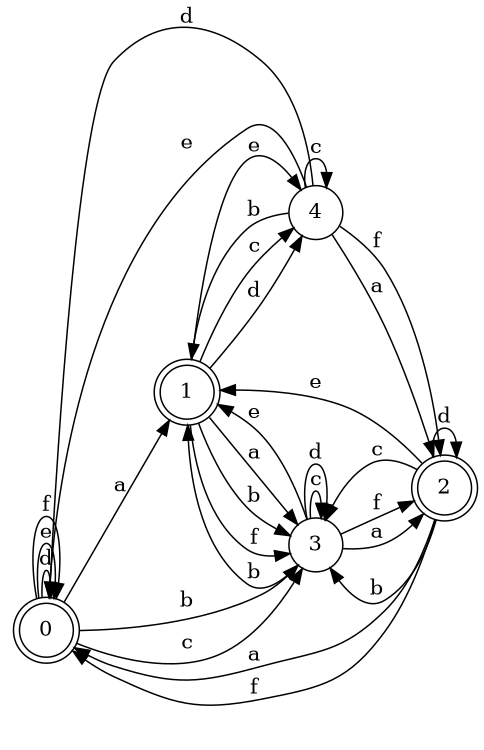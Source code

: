 digraph n4_8 {
__start0 [label="" shape="none"];

rankdir=LR;
size="8,5";

s0 [style="rounded,filled", color="black", fillcolor="white" shape="doublecircle", label="0"];
s1 [style="rounded,filled", color="black", fillcolor="white" shape="doublecircle", label="1"];
s2 [style="rounded,filled", color="black", fillcolor="white" shape="doublecircle", label="2"];
s3 [style="filled", color="black", fillcolor="white" shape="circle", label="3"];
s4 [style="filled", color="black", fillcolor="white" shape="circle", label="4"];
s0 -> s1 [label="a"];
s0 -> s3 [label="b"];
s0 -> s3 [label="c"];
s0 -> s0 [label="d"];
s0 -> s0 [label="e"];
s0 -> s0 [label="f"];
s1 -> s3 [label="a"];
s1 -> s3 [label="b"];
s1 -> s4 [label="c"];
s1 -> s4 [label="d"];
s1 -> s4 [label="e"];
s1 -> s3 [label="f"];
s2 -> s0 [label="a"];
s2 -> s3 [label="b"];
s2 -> s3 [label="c"];
s2 -> s2 [label="d"];
s2 -> s1 [label="e"];
s2 -> s0 [label="f"];
s3 -> s2 [label="a"];
s3 -> s1 [label="b"];
s3 -> s3 [label="c"];
s3 -> s3 [label="d"];
s3 -> s1 [label="e"];
s3 -> s2 [label="f"];
s4 -> s2 [label="a"];
s4 -> s1 [label="b"];
s4 -> s4 [label="c"];
s4 -> s0 [label="d"];
s4 -> s0 [label="e"];
s4 -> s2 [label="f"];

}